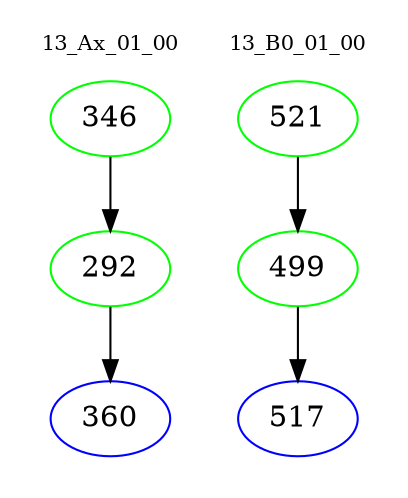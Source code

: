 digraph{
subgraph cluster_0 {
color = white
label = "13_Ax_01_00";
fontsize=10;
T0_346 [label="346", color="green"]
T0_346 -> T0_292 [color="black"]
T0_292 [label="292", color="green"]
T0_292 -> T0_360 [color="black"]
T0_360 [label="360", color="blue"]
}
subgraph cluster_1 {
color = white
label = "13_B0_01_00";
fontsize=10;
T1_521 [label="521", color="green"]
T1_521 -> T1_499 [color="black"]
T1_499 [label="499", color="green"]
T1_499 -> T1_517 [color="black"]
T1_517 [label="517", color="blue"]
}
}
